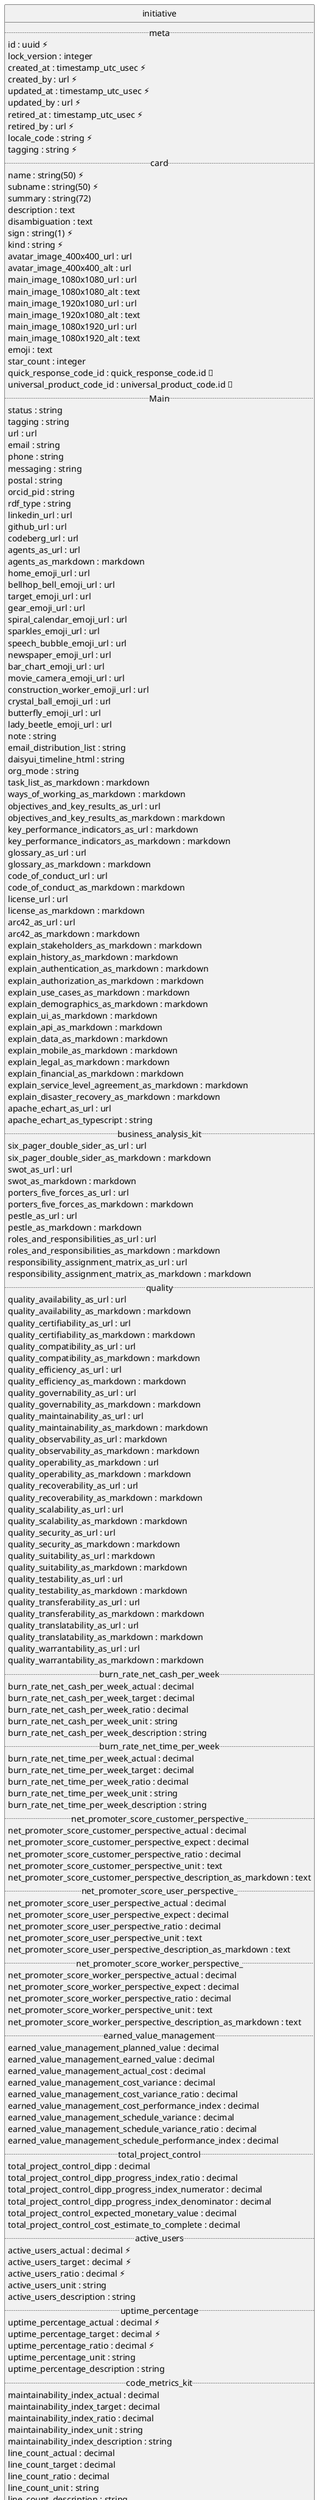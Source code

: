 @startuml uml
skinparam monochrome true
skinparam linetype ortho
hide circle

entity initiative {
  .. meta ..
  id : uuid ⚡
  lock_version : integer
  created_at : timestamp_utc_usec ⚡
  created_by : url ⚡
  updated_at : timestamp_utc_usec ⚡
  updated_by : url ⚡
  retired_at : timestamp_utc_usec ⚡
  retired_by : url ⚡
  locale_code : string ⚡
  tagging : string ⚡
  .. card ..
  name : string(50) ⚡
  subname : string(50) ⚡
  summary : string(72)
  description : text
  disambiguation : text
  sign : string(1) ⚡
  kind : string ⚡
  avatar_image_400x400_url : url
  avatar_image_400x400_alt : url
  main_image_1080x1080_url : url
  main_image_1080x1080_alt : text
  main_image_1920x1080_url : url
  main_image_1920x1080_alt : text
  main_image_1080x1920_url : url
  main_image_1080x1920_alt : text
  emoji : text
  star_count : integer
  quick_response_code_id : quick_response_code.id 🔑
  universal_product_code_id : universal_product_code.id 🔑
  .. Main ..
  status : string
  tagging : string
  url : url
  email : string
  phone : string
  messaging : string
  postal : string
  orcid_pid : string
  rdf_type : string
  linkedin_url : url
  github_url : url
  codeberg_url : url
  agents_as_url : url
  agents_as_markdown : markdown
  home_emoji_url : url
  bellhop_bell_emoji_url : url
  target_emoji_url : url
  gear_emoji_url : url
  spiral_calendar_emoji_url : url
  sparkles_emoji_url : url
  speech_bubble_emoji_url : url
  newspaper_emoji_url : url
  bar_chart_emoji_url : url
  movie_camera_emoji_url : url
  construction_worker_emoji_url : url
  crystal_ball_emoji_url : url
  butterfly_emoji_url : url
  lady_beetle_emoji_url : url
  note : string
  email_distribution_list : string
  daisyui_timeline_html : string
  org_mode : string
  task_list_as_markdown : markdown
  ways_of_working_as_markdown : markdown
  objectives_and_key_results_as_url : url
  objectives_and_key_results_as_markdown : markdown
  key_performance_indicators_as_url : markdown
  key_performance_indicators_as_markdown : markdown
  glossary_as_url : url
  glossary_as_markdown : markdown
  code_of_conduct_url : url
  code_of_conduct_as_markdown : markdown
  license_url : url
  license_as_markdown : markdown
  arc42_as_url : url
  arc42_as_markdown : markdown
  explain_stakeholders_as_markdown : markdown
  explain_history_as_markdown : markdown
  explain_authentication_as_markdown : markdown
  explain_authorization_as_markdown : markdown
  explain_use_cases_as_markdown : markdown
  explain_demographics_as_markdown : markdown
  explain_ui_as_markdown : markdown
  explain_api_as_markdown : markdown
  explain_data_as_markdown : markdown
  explain_mobile_as_markdown : markdown
  explain_legal_as_markdown : markdown
  explain_financial_as_markdown : markdown
  explain_service_level_agreement_as_markdown : markdown
  explain_disaster_recovery_as_markdown : markdown
  apache_echart_as_url : url
  apache_echart_as_typescript : string
  .. business_analysis_kit ..
  six_pager_double_sider_as_url : url
  six_pager_double_sider_as_markdown : markdown
  swot_as_url : url
  swot_as_markdown : markdown
  porters_five_forces_as_url : url
  porters_five_forces_as_markdown : markdown
  pestle_as_url : url
  pestle_as_markdown : markdown
  roles_and_responsibilities_as_url : url
  roles_and_responsibilities_as_markdown : markdown
  responsibility_assignment_matrix_as_url : url
  responsibility_assignment_matrix_as_markdown : markdown
  .. quality ..
  quality_availability_as_url : url
  quality_availability_as_markdown : markdown
  quality_certifiability_as_url : url
  quality_certifiability_as_markdown : markdown
  quality_compatibility_as_url : url
  quality_compatibility_as_markdown : markdown
  quality_efficiency_as_url : url
  quality_efficiency_as_markdown : markdown
  quality_governability_as_url : url
  quality_governability_as_markdown : markdown
  quality_maintainability_as_url : url
  quality_maintainability_as_markdown : markdown
  quality_observability_as_url : markdown
  quality_observability_as_markdown : markdown
  quality_operability_as_markdown : url
  quality_operability_as_markdown : markdown
  quality_recoverability_as_url : url
  quality_recoverability_as_markdown : markdown
  quality_scalability_as_url : url
  quality_scalability_as_markdown : markdown
  quality_security_as_url : url
  quality_security_as_markdown : markdown
  quality_suitability_as_url : markdown
  quality_suitability_as_markdown : markdown
  quality_testability_as_url : url
  quality_testability_as_markdown : markdown
  quality_transferability_as_url : url
  quality_transferability_as_markdown : markdown
  quality_translatability_as_url : url
  quality_translatability_as_markdown : markdown
  quality_warrantability_as_url : url
  quality_warrantability_as_markdown : markdown
  .. burn_rate_net_cash_per_week ..
  burn_rate_net_cash_per_week_actual : decimal
  burn_rate_net_cash_per_week_target : decimal
  burn_rate_net_cash_per_week_ratio : decimal
  burn_rate_net_cash_per_week_unit : string
  burn_rate_net_cash_per_week_description : string
  .. burn_rate_net_time_per_week ..
  burn_rate_net_time_per_week_actual : decimal
  burn_rate_net_time_per_week_target : decimal
  burn_rate_net_time_per_week_ratio : decimal
  burn_rate_net_time_per_week_unit : string
  burn_rate_net_time_per_week_description : string
  .. net_promoter_score_customer_perspective_ ..
  net_promoter_score_customer_perspective_actual : decimal
  net_promoter_score_customer_perspective_expect : decimal
  net_promoter_score_customer_perspective_ratio : decimal
  net_promoter_score_customer_perspective_unit : text
  net_promoter_score_customer_perspective_description_as_markdown : text
  .. net_promoter_score_user_perspective_ ..
  net_promoter_score_user_perspective_actual : decimal
  net_promoter_score_user_perspective_expect : decimal
  net_promoter_score_user_perspective_ratio : decimal
  net_promoter_score_user_perspective_unit : text
  net_promoter_score_user_perspective_description_as_markdown : text
  .. net_promoter_score_worker_perspective_ ..
  net_promoter_score_worker_perspective_actual : decimal
  net_promoter_score_worker_perspective_expect : decimal
  net_promoter_score_worker_perspective_ratio : decimal
  net_promoter_score_worker_perspective_unit : text
  net_promoter_score_worker_perspective_description_as_markdown : text
  .. earned_value_management ..
  earned_value_management_planned_value : decimal
  earned_value_management_earned_value : decimal
  earned_value_management_actual_cost : decimal
  earned_value_management_cost_variance : decimal
  earned_value_management_cost_variance_ratio : decimal
  earned_value_management_cost_performance_index : decimal
  earned_value_management_schedule_variance : decimal
  earned_value_management_schedule_variance_ratio : decimal
  earned_value_management_schedule_performance_index : decimal
  .. total_project_control ..
  total_project_control_dipp : decimal
  total_project_control_dipp_progress_index_ratio : decimal
  total_project_control_dipp_progress_index_numerator : decimal
  total_project_control_dipp_progress_index_denominator : decimal
  total_project_control_expected_monetary_value : decimal
  total_project_control_cost_estimate_to_complete : decimal
  .. active_users ..
  active_users_actual : decimal ⚡
  active_users_target : decimal ⚡
  active_users_ratio : decimal ⚡
  active_users_unit : string
  active_users_description : string
  .. uptime_percentage ..
  uptime_percentage_actual : decimal ⚡
  uptime_percentage_target : decimal ⚡
  uptime_percentage_ratio : decimal ⚡
  uptime_percentage_unit : string
  uptime_percentage_description : string
  .. code_metrics_kit ..
  maintainability_index_actual : decimal
  maintainability_index_target : decimal
  maintainability_index_ratio : decimal
  maintainability_index_unit : string
  maintainability_index_description : string
  line_count_actual : decimal
  line_count_target : decimal
  line_count_ratio : decimal
  line_count_unit : string
  line_count_description : string
  test_automation_code_coverage_actual : decimal
  test_automation_code_coverage_target : decimal
  test_automation_code_coverage_ratio : decimal
  test_automation_code_coverage_unit : string
  test_automation_code_coverage_description : string
  .. halstead_complexity ..
  halstead_complexity_volume_actual : decimal
  halstead_complexity_volume_target : decimal
  halstead_complexity_volume_ratio : decimal
  halstead_complexity_volume_unit : text
  halstead_complexity_volume_description : text
  halstead_complexity_difficulty_actual : decimal
  halstead_complexity_difficulty_target : decimal
  halstead_complexity_difficulty_ratio : decimal
  halstead_complexity_difficulty_unit : text
  halstead_complexity_difficulty_description : text
  halstead_complexity_effort_actual : decimal
  halstead_complexity_effort_target : decimal
  halstead_complexity_effort_ratio : decimal
  halstead_complexity_effort_unit : decimal
  halstead_complexity_effort_description : decimal
  .. dora_metrics_kit ..
  deployment_frequency_actual : decimal
  deployment_frequency_target : decimal
  deployment_frequency_ratio : decimal
  deployment_frequency_unit : text
  deployment_frequency_description : text
  lead_time_for_changes_actual : decimal
  lead_time_for_changes_target : decimal
  lead_time_for_changes_ratio : decimal
  lead_time_for_changes_unit : text
  lead_time_for_changes_description : text
  change_failure_rate_actual : decimal
  change_failure_rate_target : decimal
  change_failure_rate_ratio : decimal
  change_failure_rate_unit : text
  change_failure_rate_description : text
  mean_time_to_recovery_actual : decimal
  mean_time_to_recovery_target : decimal
  mean_time_to_recovery_ratio : decimal
  mean_time_to_recovery_unit : text
  mean_time_to_recovery_description : text
}

@enduml
